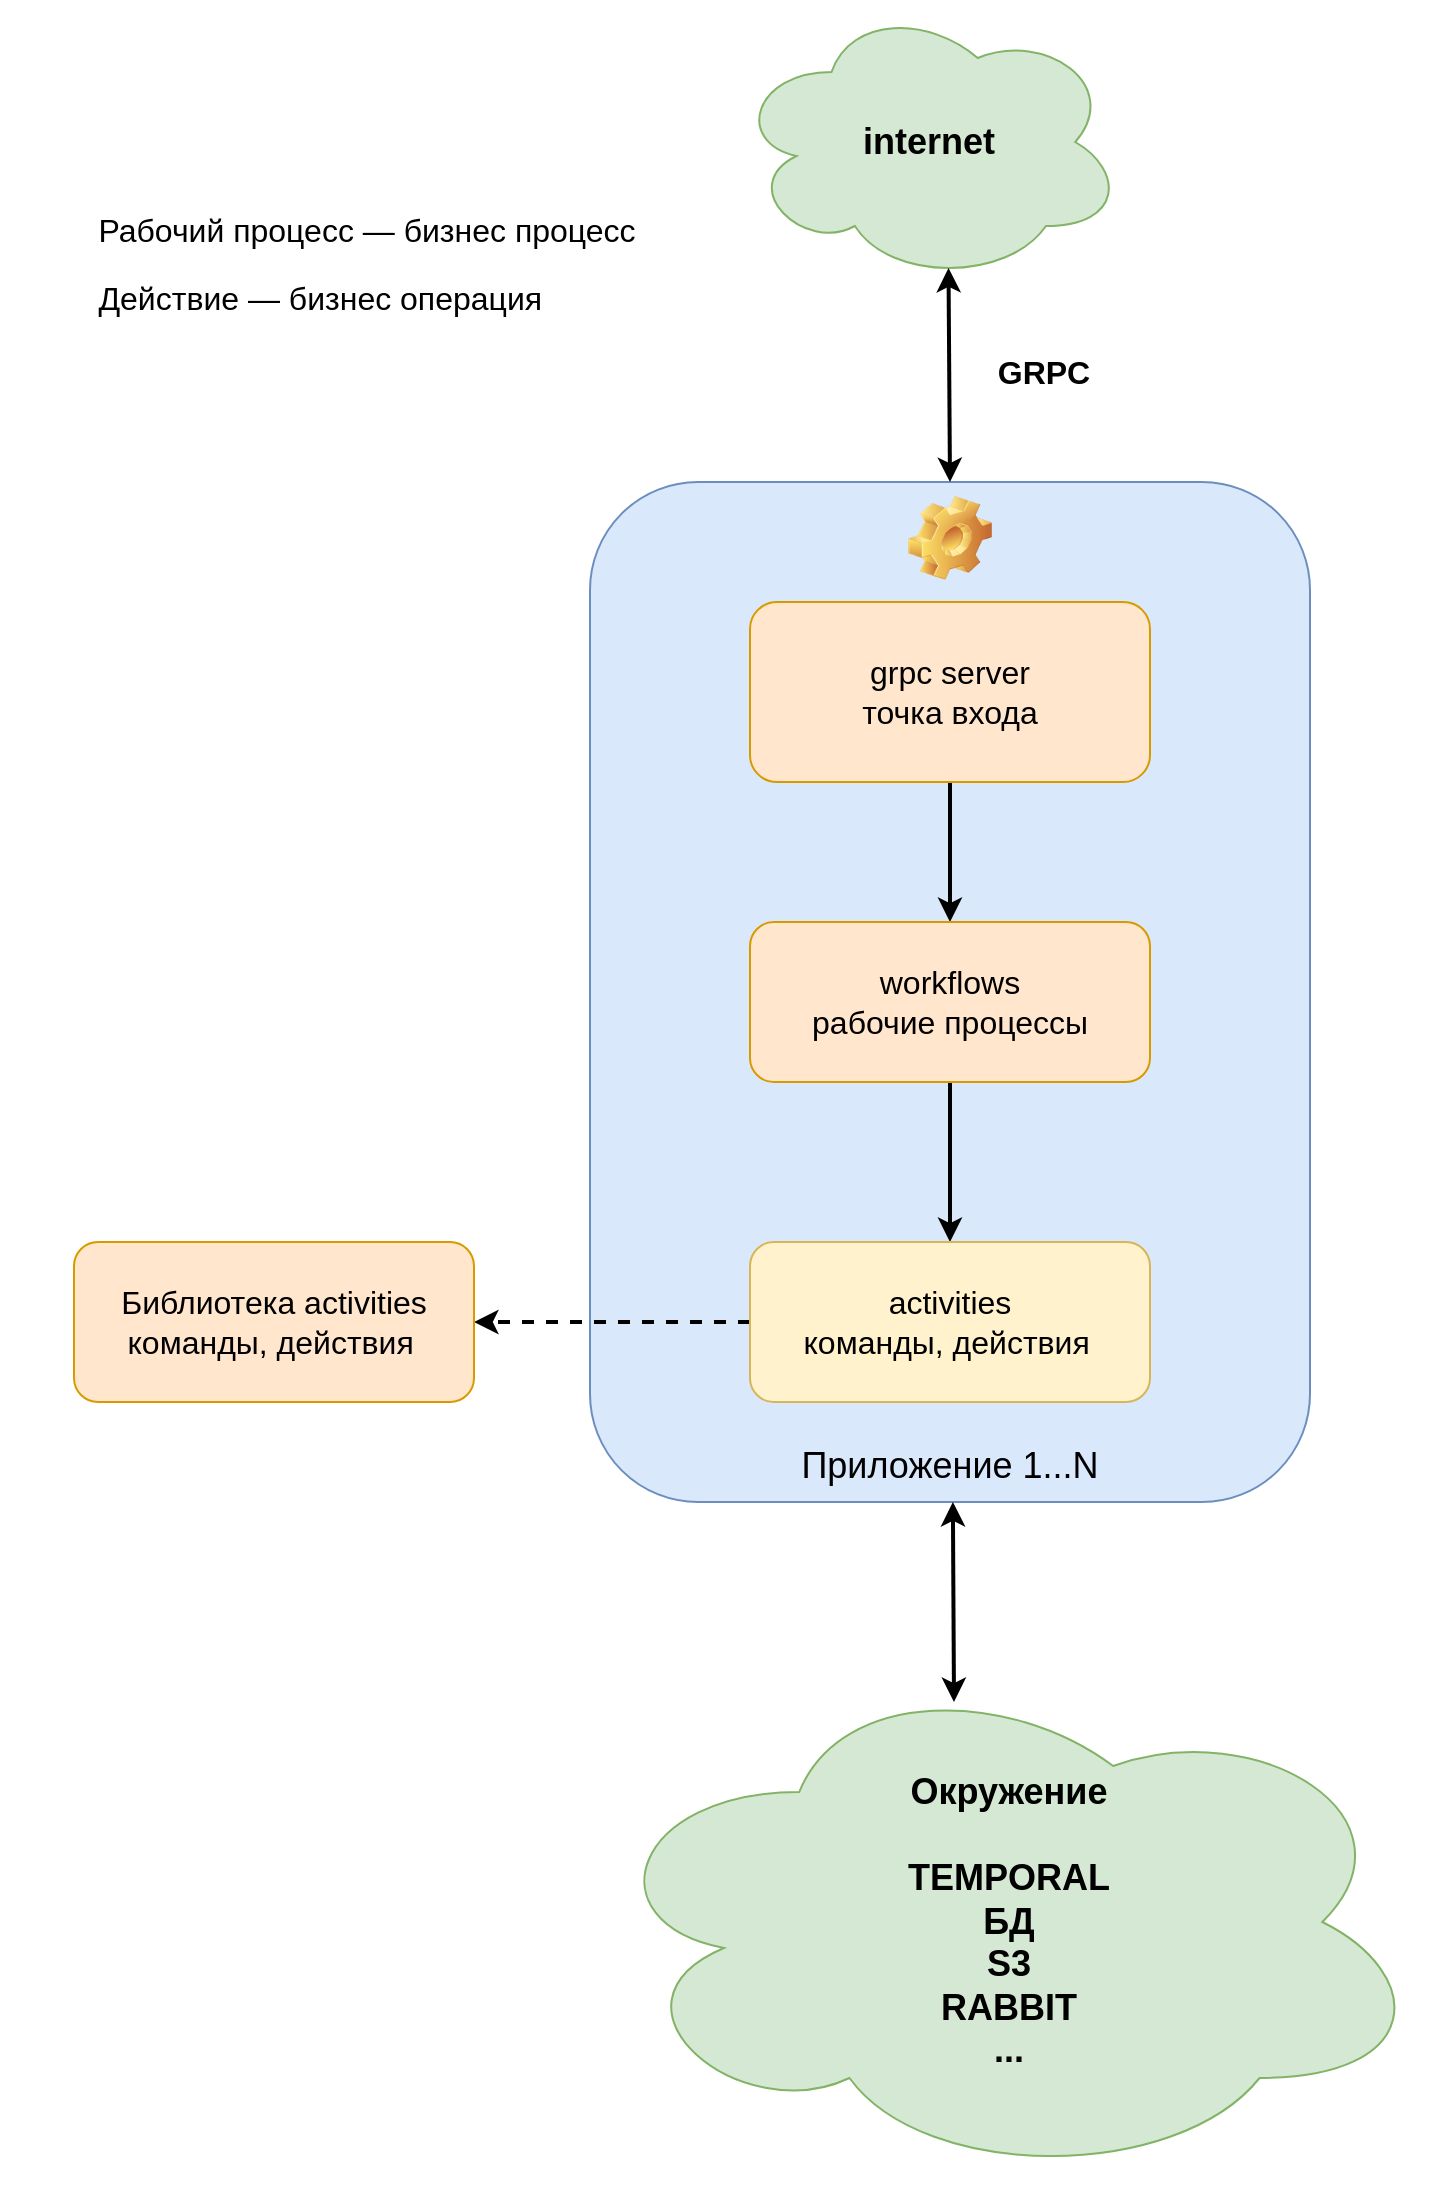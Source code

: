 <mxfile version="26.2.2">
  <diagram name="Страница — 1" id="nc0Fr-21nmKREP6-mE5-">
    <mxGraphModel dx="2581" dy="1020" grid="1" gridSize="10" guides="1" tooltips="1" connect="1" arrows="1" fold="1" page="1" pageScale="1" pageWidth="827" pageHeight="1169" math="0" shadow="0">
      <root>
        <mxCell id="0" />
        <mxCell id="1" parent="0" />
        <mxCell id="bWWInCZe1eX34rCO9hz8-5" value="&lt;font style=&quot;font-size: 18px;&quot;&gt;&lt;b style=&quot;&quot;&gt;internet&lt;/b&gt;&lt;/font&gt;" style="ellipse;shape=cloud;whiteSpace=wrap;html=1;fillColor=#d5e8d4;strokeColor=#82b366;" parent="1" vertex="1">
          <mxGeometry x="-450" y="60" width="195" height="140" as="geometry" />
        </mxCell>
        <mxCell id="bWWInCZe1eX34rCO9hz8-12" value="&lt;font style=&quot;font-size: 18px; font-weight: normal;&quot;&gt;Приложение 1...N&lt;/font&gt;" style="label;whiteSpace=wrap;html=1;align=center;verticalAlign=bottom;spacingLeft=0;spacingBottom=4;imageAlign=center;imageVerticalAlign=top;image=img/clipart/Gear_128x128.png;fillColor=#dae8fc;strokeColor=#6c8ebf;" parent="1" vertex="1">
          <mxGeometry x="-522" y="300" width="360" height="510" as="geometry" />
        </mxCell>
        <mxCell id="bWWInCZe1eX34rCO9hz8-16" value="" style="edgeStyle=orthogonalEdgeStyle;rounded=0;orthogonalLoop=1;jettySize=auto;html=1;strokeWidth=2;" parent="1" source="bWWInCZe1eX34rCO9hz8-13" target="bWWInCZe1eX34rCO9hz8-14" edge="1">
          <mxGeometry relative="1" as="geometry" />
        </mxCell>
        <mxCell id="bWWInCZe1eX34rCO9hz8-13" value="&lt;span style=&quot;font-size: 16px;&quot;&gt;grpc server&lt;/span&gt;&lt;div&gt;&lt;span style=&quot;font-size: 16px;&quot;&gt;точка входа&lt;/span&gt;&lt;/div&gt;" style="rounded=1;whiteSpace=wrap;html=1;fillColor=#ffe6cc;strokeColor=#d79b00;" parent="1" vertex="1">
          <mxGeometry x="-442" y="360" width="200" height="90" as="geometry" />
        </mxCell>
        <mxCell id="bWWInCZe1eX34rCO9hz8-17" value="" style="edgeStyle=orthogonalEdgeStyle;rounded=0;orthogonalLoop=1;jettySize=auto;html=1;strokeWidth=2;" parent="1" source="bWWInCZe1eX34rCO9hz8-14" target="bWWInCZe1eX34rCO9hz8-15" edge="1">
          <mxGeometry relative="1" as="geometry" />
        </mxCell>
        <mxCell id="bWWInCZe1eX34rCO9hz8-14" value="&lt;font style=&quot;font-size: 16px;&quot;&gt;workflows&lt;/font&gt;&lt;div&gt;&lt;font style=&quot;font-size: 16px;&quot;&gt;рабочие процессы&lt;/font&gt;&lt;/div&gt;" style="rounded=1;whiteSpace=wrap;html=1;fillColor=#ffe6cc;strokeColor=#d79b00;" parent="1" vertex="1">
          <mxGeometry x="-442" y="520" width="200" height="80" as="geometry" />
        </mxCell>
        <mxCell id="bWWInCZe1eX34rCO9hz8-26" style="edgeStyle=orthogonalEdgeStyle;rounded=0;orthogonalLoop=1;jettySize=auto;html=1;entryX=1;entryY=0.5;entryDx=0;entryDy=0;dashed=1;strokeWidth=2;" parent="1" source="bWWInCZe1eX34rCO9hz8-15" target="bWWInCZe1eX34rCO9hz8-23" edge="1">
          <mxGeometry relative="1" as="geometry" />
        </mxCell>
        <mxCell id="bWWInCZe1eX34rCO9hz8-15" value="&lt;font style=&quot;font-size: 16px;&quot;&gt;activities&lt;/font&gt;&lt;div&gt;&lt;font style=&quot;font-size: 16px;&quot;&gt;команды, действия&lt;/font&gt;&amp;nbsp;&lt;/div&gt;" style="rounded=1;whiteSpace=wrap;html=1;fillColor=#fff2cc;strokeColor=#d6b656;" parent="1" vertex="1">
          <mxGeometry x="-442" y="680" width="200" height="80" as="geometry" />
        </mxCell>
        <mxCell id="bWWInCZe1eX34rCO9hz8-21" value="&lt;span style=&quot;font-size: 18px;&quot;&gt;&lt;b&gt;Окружение&lt;/b&gt;&lt;/span&gt;&lt;div&gt;&lt;span style=&quot;font-size: 18px;&quot;&gt;&lt;b&gt;&lt;br&gt;&lt;/b&gt;&lt;/span&gt;&lt;div&gt;&lt;span style=&quot;font-size: 18px;&quot;&gt;&lt;b&gt;TEMPORAL&lt;br&gt;&lt;/b&gt;&lt;/span&gt;&lt;div&gt;&lt;div&gt;&lt;font style=&quot;font-size: 18px;&quot;&gt;&lt;b&gt;БД&lt;/b&gt;&lt;/font&gt;&lt;/div&gt;&lt;div&gt;&lt;font style=&quot;font-size: 18px;&quot;&gt;&lt;b&gt;S3&lt;/b&gt;&lt;/font&gt;&lt;/div&gt;&lt;div&gt;&lt;span style=&quot;font-size: 18px;&quot;&gt;&lt;b&gt;RABBIT&lt;/b&gt;&lt;/span&gt;&lt;/div&gt;&lt;/div&gt;&lt;div&gt;&lt;span style=&quot;font-size: 18px;&quot;&gt;&lt;b&gt;...&lt;/b&gt;&lt;/span&gt;&lt;/div&gt;&lt;/div&gt;&lt;/div&gt;" style="ellipse;shape=cloud;whiteSpace=wrap;html=1;fillColor=#d5e8d4;strokeColor=#82b366;" parent="1" vertex="1">
          <mxGeometry x="-522" y="890" width="418.5" height="260" as="geometry" />
        </mxCell>
        <mxCell id="bWWInCZe1eX34rCO9hz8-23" value="&lt;div&gt;&lt;font style=&quot;font-size: 16px;&quot;&gt;Библиотека&amp;nbsp;&lt;/font&gt;&lt;span style=&quot;font-size: 16px; background-color: transparent; color: light-dark(rgb(0, 0, 0), rgb(255, 255, 255));&quot;&gt;activities&lt;/span&gt;&lt;/div&gt;&lt;div&gt;&lt;font style=&quot;font-size: 16px;&quot;&gt;команды, действия&lt;/font&gt;&amp;nbsp;&lt;/div&gt;" style="rounded=1;whiteSpace=wrap;html=1;fillColor=#ffe6cc;strokeColor=#d79b00;" parent="1" vertex="1">
          <mxGeometry x="-780" y="680" width="200" height="80" as="geometry" />
        </mxCell>
        <mxCell id="bWWInCZe1eX34rCO9hz8-27" value="" style="endArrow=classic;startArrow=classic;html=1;rounded=0;strokeWidth=2;" parent="1" target="bWWInCZe1eX34rCO9hz8-12" edge="1">
          <mxGeometry width="50" height="50" relative="1" as="geometry">
            <mxPoint x="-340" y="910" as="sourcePoint" />
            <mxPoint x="-490" y="590" as="targetPoint" />
          </mxGeometry>
        </mxCell>
        <mxCell id="bWWInCZe1eX34rCO9hz8-28" value="" style="endArrow=classic;startArrow=classic;html=1;rounded=0;entryX=0.55;entryY=0.95;entryDx=0;entryDy=0;entryPerimeter=0;exitX=0.5;exitY=0;exitDx=0;exitDy=0;strokeWidth=2;" parent="1" source="bWWInCZe1eX34rCO9hz8-12" target="bWWInCZe1eX34rCO9hz8-5" edge="1">
          <mxGeometry width="50" height="50" relative="1" as="geometry">
            <mxPoint x="-540" y="640" as="sourcePoint" />
            <mxPoint x="-490" y="590" as="targetPoint" />
          </mxGeometry>
        </mxCell>
        <mxCell id="bWWInCZe1eX34rCO9hz8-29" value="&lt;font style=&quot;font-size: 16px;&quot;&gt;&lt;b&gt;GRPC&lt;/b&gt;&lt;/font&gt;" style="text;html=1;align=center;verticalAlign=middle;whiteSpace=wrap;rounded=0;" parent="1" vertex="1">
          <mxGeometry x="-330" y="230" width="70" height="30" as="geometry" />
        </mxCell>
        <mxCell id="bWWInCZe1eX34rCO9hz8-30" value="&lt;p style=&quot;line-height: 1px; margin-bottom: 0cm; background: transparent; font-size: medium; text-align: start;&quot;&gt;Рабочий процесс — бизнес процесс&lt;/p&gt;&lt;p style=&quot;line-height: 1px; margin-bottom: 0cm; background: transparent; font-size: medium; text-align: start;&quot;&gt;&lt;br&gt;&lt;/p&gt;&lt;p style=&quot;line-height: 1px; margin-bottom: 0cm; background: transparent; font-size: medium; text-align: start;&quot;&gt;Действие — бизнес операция&lt;/p&gt;" style="text;html=1;align=center;verticalAlign=middle;whiteSpace=wrap;rounded=0;" parent="1" vertex="1">
          <mxGeometry x="-817" y="90" width="367" height="190" as="geometry" />
        </mxCell>
      </root>
    </mxGraphModel>
  </diagram>
</mxfile>
